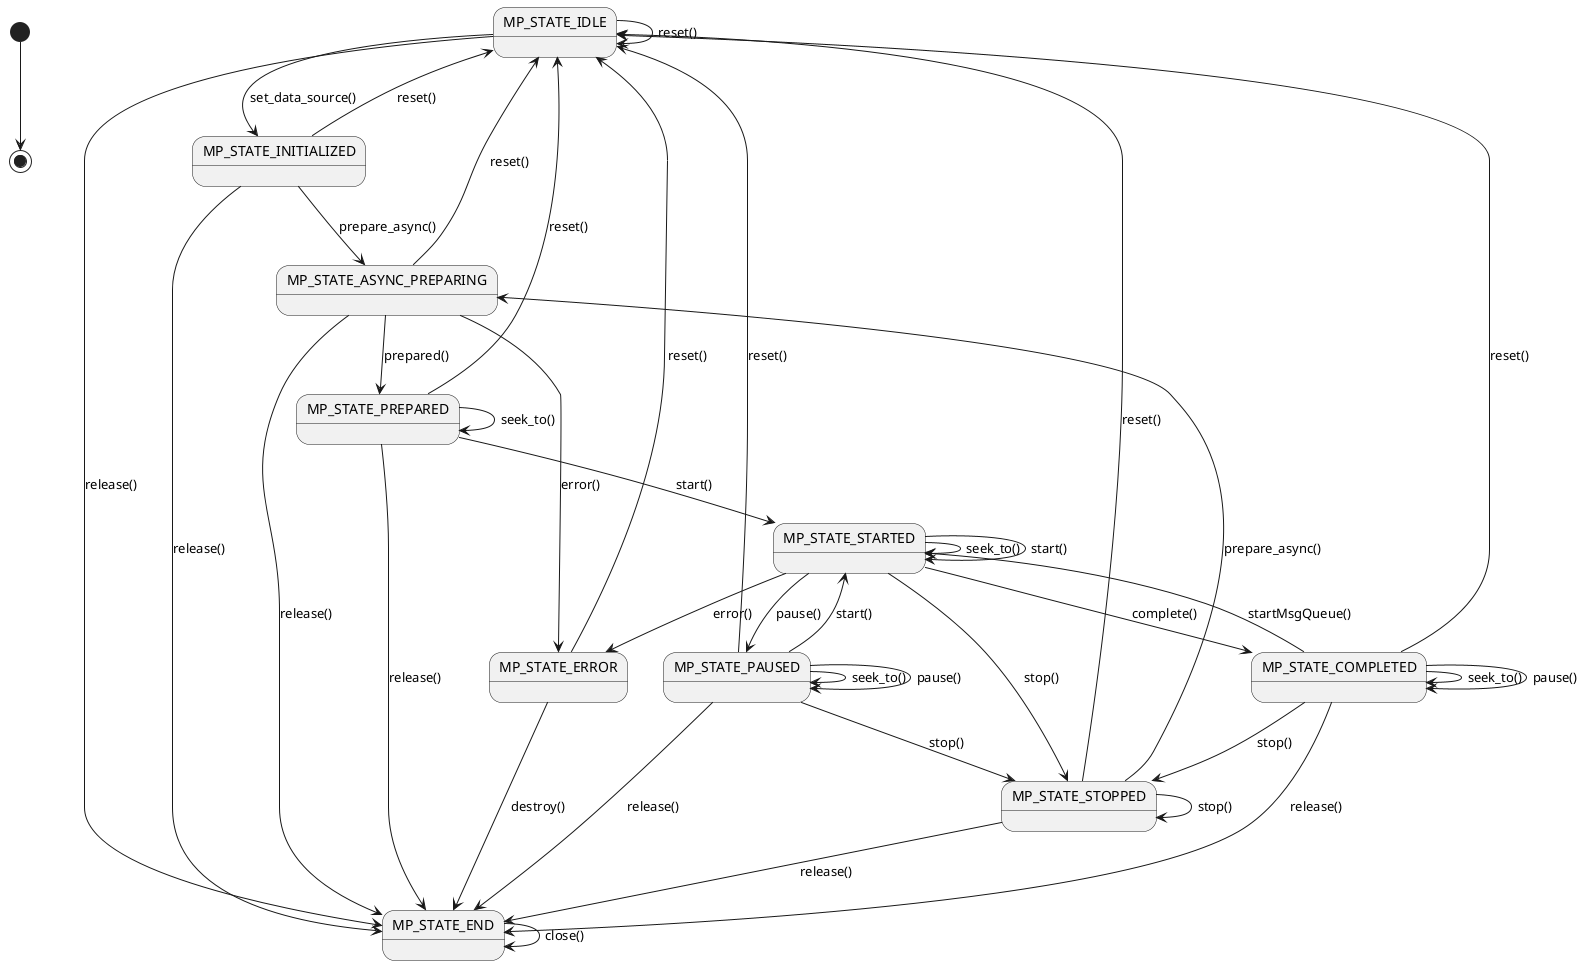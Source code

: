 @startuml

[*] --> [*]

MP_STATE_IDLE --> MP_STATE_INITIALIZED:set_data_source()
MP_STATE_IDLE --> MP_STATE_IDLE:reset()
MP_STATE_IDLE --> MP_STATE_END:release()

MP_STATE_INITIALIZED --> MP_STATE_ASYNC_PREPARING:prepare_async()
MP_STATE_INITIALIZED --> MP_STATE_IDLE:reset()
MP_STATE_INITIALIZED --> MP_STATE_END:release()

MP_STATE_ASYNC_PREPARING --> MP_STATE_PREPARED:prepared()
MP_STATE_ASYNC_PREPARING --> MP_STATE_ERROR:error()
MP_STATE_ASYNC_PREPARING --> MP_STATE_IDLE:reset()
MP_STATE_ASYNC_PREPARING --> MP_STATE_END:release()

MP_STATE_PREPARED --> MP_STATE_PREPARED:seek_to()
MP_STATE_PREPARED --> MP_STATE_STARTED:start()
MP_STATE_PREPARED --> MP_STATE_IDLE:reset()
MP_STATE_PREPARED --> MP_STATE_END:release()

MP_STATE_STARTED --> MP_STATE_STARTED:seek_to()
MP_STATE_STARTED --> MP_STATE_STARTED:start()
MP_STATE_STARTED --> MP_STATE_PAUSED:pause()
MP_STATE_STARTED --> MP_STATE_STOPPED:stop()
MP_STATE_STARTED --> MP_STATE_COMPLETED:complete()
MP_STATE_STARTED --> MP_STATE_ERROR:error()

MP_STATE_PAUSED --> MP_STATE_PAUSED:seek_to()
MP_STATE_PAUSED --> MP_STATE_STARTED:start()
MP_STATE_PAUSED --> MP_STATE_PAUSED:pause()
MP_STATE_PAUSED --> MP_STATE_STOPPED:stop()
MP_STATE_PAUSED --> MP_STATE_IDLE:reset()
MP_STATE_PAUSED --> MP_STATE_END:release()

MP_STATE_STOPPED --> MP_STATE_STOPPED:stop()
MP_STATE_STOPPED --> MP_STATE_ASYNC_PREPARING:prepare_async()
MP_STATE_STOPPED --> MP_STATE_IDLE:reset()
MP_STATE_STOPPED --> MP_STATE_END:release()

MP_STATE_COMPLETED --> MP_STATE_COMPLETED:seek_to()
MP_STATE_COMPLETED --> MP_STATE_STARTED:startMsgQueue()
MP_STATE_COMPLETED --> MP_STATE_COMPLETED:pause()
MP_STATE_COMPLETED --> MP_STATE_STOPPED:stop()
MP_STATE_COMPLETED --> MP_STATE_IDLE:reset()
MP_STATE_COMPLETED --> MP_STATE_END:release()

MP_STATE_ERROR --> MP_STATE_IDLE:reset()
MP_STATE_ERROR --> MP_STATE_END:destroy()

MP_STATE_END --> MP_STATE_END:close()


@enduml